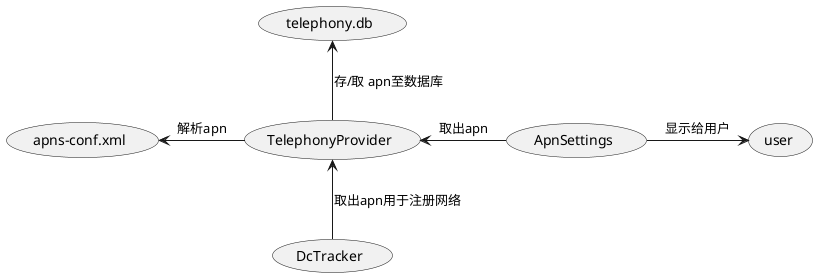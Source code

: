 @startuml
usecase (TelephonyProvider)
usecase (apns-conf.xml)
usecase (DcTracker)
usecase (ApnSettings)
usecase (telephony.db)
actor (user)

(TelephonyProvider) -left-> (apns-conf.xml) : 解析apn
(TelephonyProvider) -up-> (telephony.db) : 存/取 apn至数据库
(ApnSettings) -left-> (TelephonyProvider) : 取出apn
(DcTracker) -up-> (TelephonyProvider) : 取出apn用于注册网络
(ApnSettings) -right-> (user) : 显示给用户
@enduml
